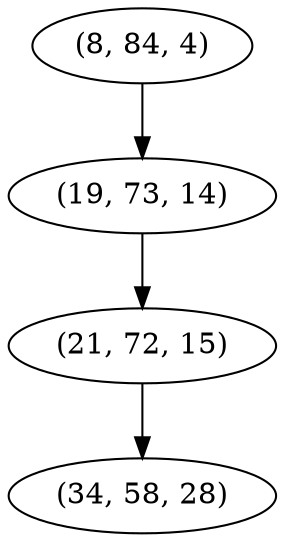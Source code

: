 digraph tree {
    "(8, 84, 4)";
    "(19, 73, 14)";
    "(21, 72, 15)";
    "(34, 58, 28)";
    "(8, 84, 4)" -> "(19, 73, 14)";
    "(19, 73, 14)" -> "(21, 72, 15)";
    "(21, 72, 15)" -> "(34, 58, 28)";
}
